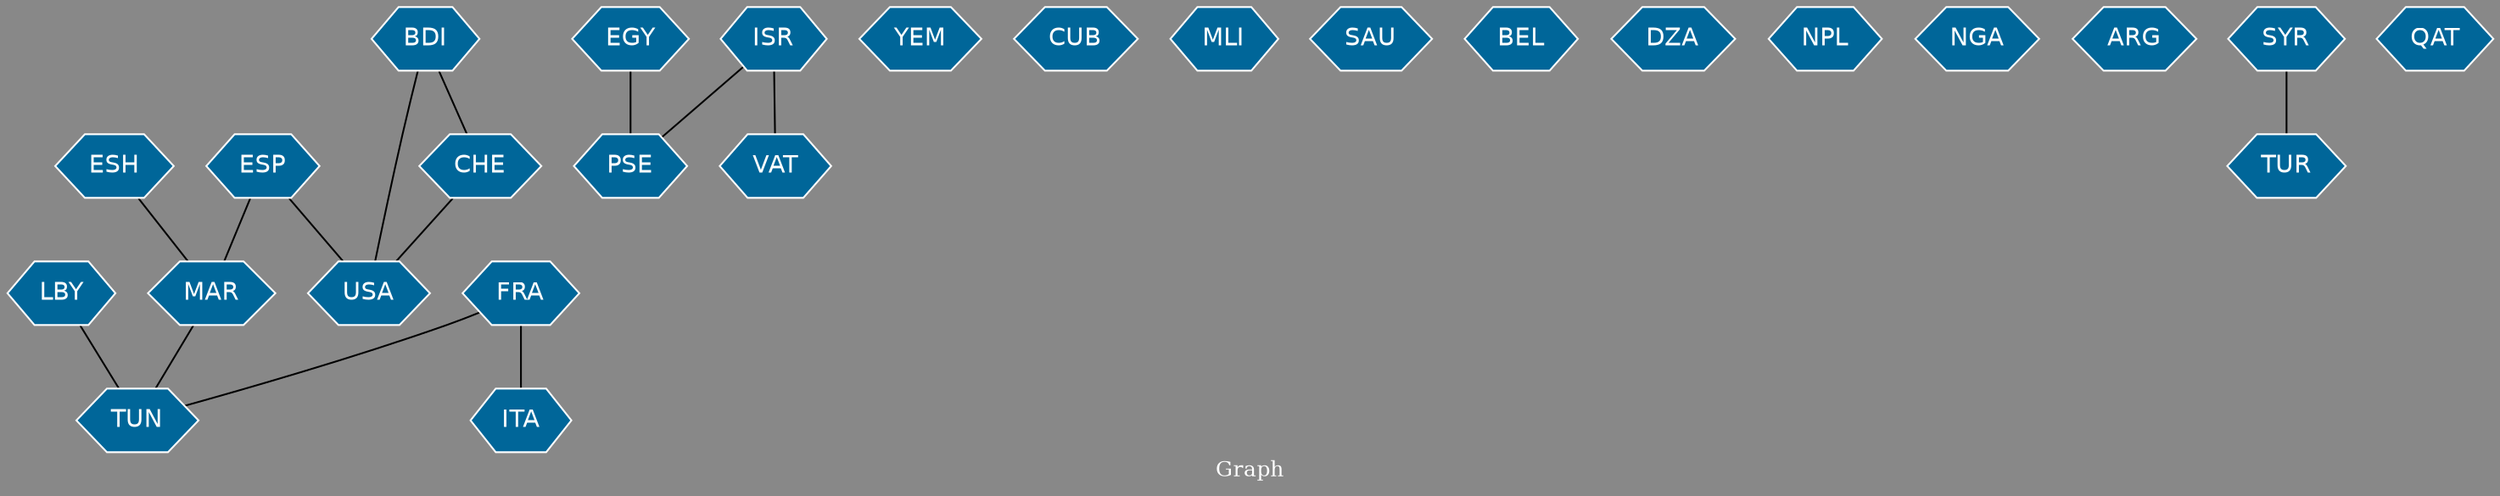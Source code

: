 // Countries together in item graph
graph {
	graph [bgcolor="#888888" fontcolor=white fontsize=12 label="Graph" outputorder=edgesfirst overlap=prism]
	node [color=white fillcolor="#006699" fontcolor=white fontname=Helvetica shape=hexagon style=filled]
	edge [arrowhead=open color=black fontcolor=white fontname=Courier fontsize=12]
		TUN [label=TUN]
		PSE [label=PSE]
		YEM [label=YEM]
		LBY [label=LBY]
		BDI [label=BDI]
		CUB [label=CUB]
		MAR [label=MAR]
		ESH [label=ESH]
		MLI [label=MLI]
		SAU [label=SAU]
		BEL [label=BEL]
		DZA [label=DZA]
		ESP [label=ESP]
		NPL [label=NPL]
		NGA [label=NGA]
		FRA [label=FRA]
		EGY [label=EGY]
		ISR [label=ISR]
		VAT [label=VAT]
		ARG [label=ARG]
		USA [label=USA]
		SYR [label=SYR]
		TUR [label=TUR]
		CHE [label=CHE]
		QAT [label=QAT]
		ITA [label=ITA]
			ESP -- MAR [weight=1]
			FRA -- ITA [weight=1]
			MAR -- TUN [weight=1]
			ISR -- PSE [weight=1]
			SYR -- TUR [weight=1]
			LBY -- TUN [weight=2]
			ESP -- USA [weight=1]
			BDI -- USA [weight=1]
			BDI -- CHE [weight=1]
			CHE -- USA [weight=1]
			FRA -- TUN [weight=1]
			ISR -- VAT [weight=1]
			EGY -- PSE [weight=1]
			ESH -- MAR [weight=1]
}